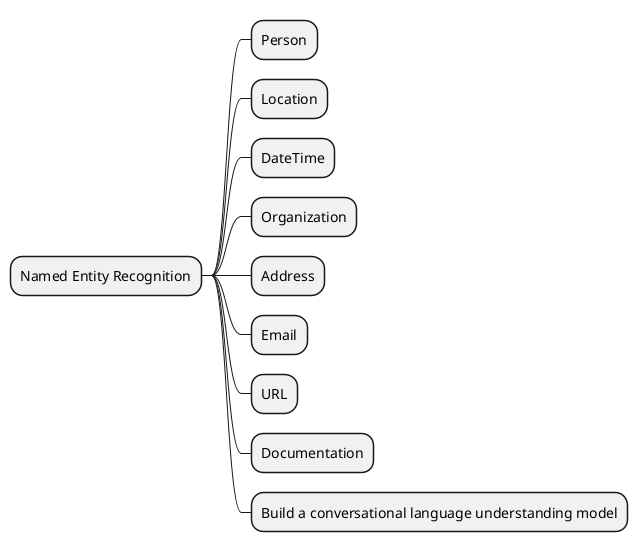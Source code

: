 @startmindmap
* Named Entity Recognition
** Person
** Location
** DateTime
** Organization
** Address
** Email
** URL
** Documentation
** Build a conversational language understanding model
@endmindmap